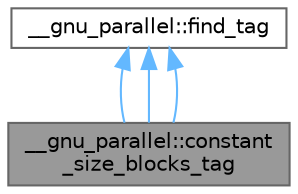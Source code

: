 digraph "__gnu_parallel::constant_size_blocks_tag"
{
 // LATEX_PDF_SIZE
  bgcolor="transparent";
  edge [fontname=Helvetica,fontsize=10,labelfontname=Helvetica,labelfontsize=10];
  node [fontname=Helvetica,fontsize=10,shape=box,height=0.2,width=0.4];
  Node1 [id="Node000001",label="__gnu_parallel::constant\l_size_blocks_tag",height=0.2,width=0.4,color="gray40", fillcolor="grey60", style="filled", fontcolor="black",tooltip="Selects the constant block size variant for std::find()."];
  Node2 -> Node1 [id="edge7_Node000001_Node000002",dir="back",color="steelblue1",style="solid",tooltip=" "];
  Node2 [id="Node000002",label="__gnu_parallel::find_tag",height=0.2,width=0.4,color="gray40", fillcolor="white", style="filled",URL="$struct____gnu__parallel_1_1find__tag.html",tooltip="Base class for for std::find() variants."];
  Node2 -> Node1 [id="edge8_Node000001_Node000002",dir="back",color="steelblue1",style="solid",tooltip=" "];
  Node2 -> Node1 [id="edge9_Node000001_Node000002",dir="back",color="steelblue1",style="solid",tooltip=" "];
}
